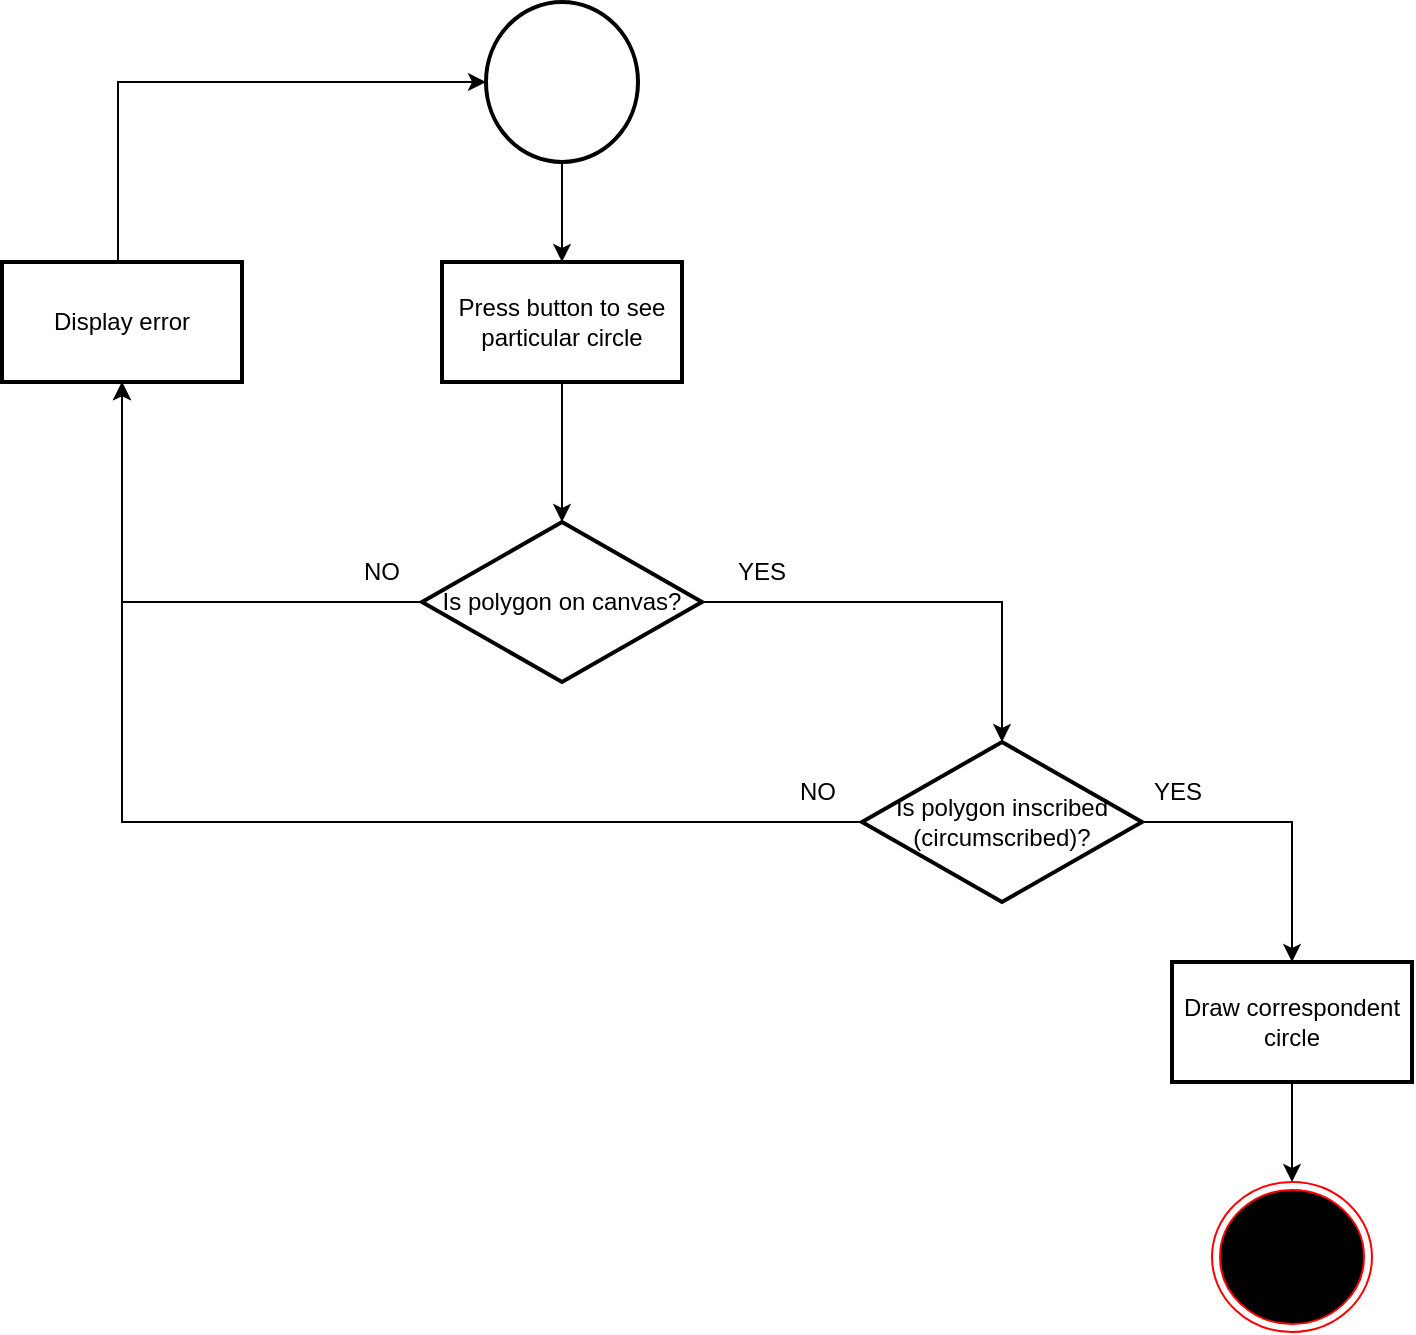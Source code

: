 <mxfile version="21.2.9" type="device">
  <diagram name="Page-1" id="4x_IwVmQRywMBN9IQDRY">
    <mxGraphModel dx="794" dy="430" grid="1" gridSize="10" guides="1" tooltips="1" connect="1" arrows="1" fold="1" page="1" pageScale="1" pageWidth="827" pageHeight="1169" math="0" shadow="0">
      <root>
        <mxCell id="0" />
        <mxCell id="1" parent="0" />
        <mxCell id="NL2aHvtu-k-K4IVIFhte-3" value="" style="edgeStyle=orthogonalEdgeStyle;rounded=0;orthogonalLoop=1;jettySize=auto;html=1;" edge="1" parent="1" source="NL2aHvtu-k-K4IVIFhte-1" target="NL2aHvtu-k-K4IVIFhte-2">
          <mxGeometry relative="1" as="geometry" />
        </mxCell>
        <mxCell id="NL2aHvtu-k-K4IVIFhte-1" value="" style="strokeWidth=2;html=1;shape=mxgraph.flowchart.start_2;whiteSpace=wrap;" vertex="1" parent="1">
          <mxGeometry x="364" y="20" width="76" height="80" as="geometry" />
        </mxCell>
        <mxCell id="NL2aHvtu-k-K4IVIFhte-5" value="" style="edgeStyle=orthogonalEdgeStyle;rounded=0;orthogonalLoop=1;jettySize=auto;html=1;" edge="1" parent="1" source="NL2aHvtu-k-K4IVIFhte-2" target="NL2aHvtu-k-K4IVIFhte-4">
          <mxGeometry relative="1" as="geometry" />
        </mxCell>
        <mxCell id="NL2aHvtu-k-K4IVIFhte-2" value="Press button to see particular circle" style="whiteSpace=wrap;html=1;strokeWidth=2;" vertex="1" parent="1">
          <mxGeometry x="342" y="150" width="120" height="60" as="geometry" />
        </mxCell>
        <mxCell id="NL2aHvtu-k-K4IVIFhte-8" value="" style="edgeStyle=orthogonalEdgeStyle;rounded=0;orthogonalLoop=1;jettySize=auto;html=1;" edge="1" parent="1" source="NL2aHvtu-k-K4IVIFhte-4" target="NL2aHvtu-k-K4IVIFhte-7">
          <mxGeometry relative="1" as="geometry" />
        </mxCell>
        <mxCell id="NL2aHvtu-k-K4IVIFhte-13" value="" style="edgeStyle=orthogonalEdgeStyle;rounded=0;orthogonalLoop=1;jettySize=auto;html=1;" edge="1" parent="1" source="NL2aHvtu-k-K4IVIFhte-4" target="NL2aHvtu-k-K4IVIFhte-12">
          <mxGeometry relative="1" as="geometry" />
        </mxCell>
        <mxCell id="NL2aHvtu-k-K4IVIFhte-4" value="Is polygon on canvas?" style="rhombus;whiteSpace=wrap;html=1;strokeWidth=2;" vertex="1" parent="1">
          <mxGeometry x="332" y="280" width="140" height="80" as="geometry" />
        </mxCell>
        <mxCell id="NL2aHvtu-k-K4IVIFhte-9" style="edgeStyle=orthogonalEdgeStyle;rounded=0;orthogonalLoop=1;jettySize=auto;html=1;entryX=0;entryY=0.5;entryDx=0;entryDy=0;entryPerimeter=0;" edge="1" parent="1" source="NL2aHvtu-k-K4IVIFhte-7" target="NL2aHvtu-k-K4IVIFhte-1">
          <mxGeometry relative="1" as="geometry">
            <Array as="points">
              <mxPoint x="180" y="60" />
            </Array>
          </mxGeometry>
        </mxCell>
        <mxCell id="NL2aHvtu-k-K4IVIFhte-7" value="Display error" style="whiteSpace=wrap;html=1;strokeWidth=2;" vertex="1" parent="1">
          <mxGeometry x="122" y="150" width="120" height="60" as="geometry" />
        </mxCell>
        <mxCell id="NL2aHvtu-k-K4IVIFhte-10" value="NO" style="text;html=1;strokeColor=none;fillColor=none;align=center;verticalAlign=middle;whiteSpace=wrap;rounded=0;" vertex="1" parent="1">
          <mxGeometry x="500" y="400" width="60" height="30" as="geometry" />
        </mxCell>
        <mxCell id="NL2aHvtu-k-K4IVIFhte-14" style="edgeStyle=orthogonalEdgeStyle;rounded=0;orthogonalLoop=1;jettySize=auto;html=1;entryX=0.5;entryY=1;entryDx=0;entryDy=0;" edge="1" parent="1" source="NL2aHvtu-k-K4IVIFhte-12" target="NL2aHvtu-k-K4IVIFhte-7">
          <mxGeometry relative="1" as="geometry" />
        </mxCell>
        <mxCell id="NL2aHvtu-k-K4IVIFhte-22" value="" style="edgeStyle=orthogonalEdgeStyle;rounded=0;orthogonalLoop=1;jettySize=auto;html=1;" edge="1" parent="1" source="NL2aHvtu-k-K4IVIFhte-12" target="NL2aHvtu-k-K4IVIFhte-21">
          <mxGeometry relative="1" as="geometry" />
        </mxCell>
        <mxCell id="NL2aHvtu-k-K4IVIFhte-12" value="Is polygon inscribed (circumscribed)?" style="rhombus;whiteSpace=wrap;html=1;strokeWidth=2;" vertex="1" parent="1">
          <mxGeometry x="552" y="390" width="140" height="80" as="geometry" />
        </mxCell>
        <mxCell id="NL2aHvtu-k-K4IVIFhte-16" value="YES" style="text;html=1;strokeColor=none;fillColor=none;align=center;verticalAlign=middle;whiteSpace=wrap;rounded=0;" vertex="1" parent="1">
          <mxGeometry x="472" y="290" width="60" height="30" as="geometry" />
        </mxCell>
        <mxCell id="NL2aHvtu-k-K4IVIFhte-18" value="YES" style="text;html=1;strokeColor=none;fillColor=none;align=center;verticalAlign=middle;whiteSpace=wrap;rounded=0;" vertex="1" parent="1">
          <mxGeometry x="680" y="400" width="60" height="30" as="geometry" />
        </mxCell>
        <mxCell id="NL2aHvtu-k-K4IVIFhte-19" value="NO" style="text;html=1;strokeColor=none;fillColor=none;align=center;verticalAlign=middle;whiteSpace=wrap;rounded=0;" vertex="1" parent="1">
          <mxGeometry x="282" y="290" width="60" height="30" as="geometry" />
        </mxCell>
        <mxCell id="NL2aHvtu-k-K4IVIFhte-23" style="edgeStyle=orthogonalEdgeStyle;rounded=0;orthogonalLoop=1;jettySize=auto;html=1;" edge="1" parent="1" source="NL2aHvtu-k-K4IVIFhte-21" target="NL2aHvtu-k-K4IVIFhte-24">
          <mxGeometry relative="1" as="geometry">
            <mxPoint x="767" y="640" as="targetPoint" />
          </mxGeometry>
        </mxCell>
        <mxCell id="NL2aHvtu-k-K4IVIFhte-21" value="Draw correspondent circle" style="whiteSpace=wrap;html=1;strokeWidth=2;" vertex="1" parent="1">
          <mxGeometry x="707" y="500" width="120" height="60" as="geometry" />
        </mxCell>
        <mxCell id="NL2aHvtu-k-K4IVIFhte-24" value="" style="ellipse;html=1;shape=endState;fillColor=#000000;strokeColor=#ff0000;" vertex="1" parent="1">
          <mxGeometry x="727" y="610" width="80" height="75" as="geometry" />
        </mxCell>
      </root>
    </mxGraphModel>
  </diagram>
</mxfile>
